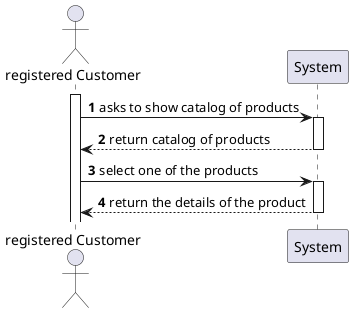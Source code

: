 @startuml
'https://plantuml.com/sequence-diagram

autoactivate on
autonumber

actor "registered Customer" as Customer
participant "System" as System

activate Customer

Customer -> System: asks to show catalog of products
System --> Customer: return catalog of products
Customer -> System: select one of the products
System --> Customer: return the details of the product



@enduml